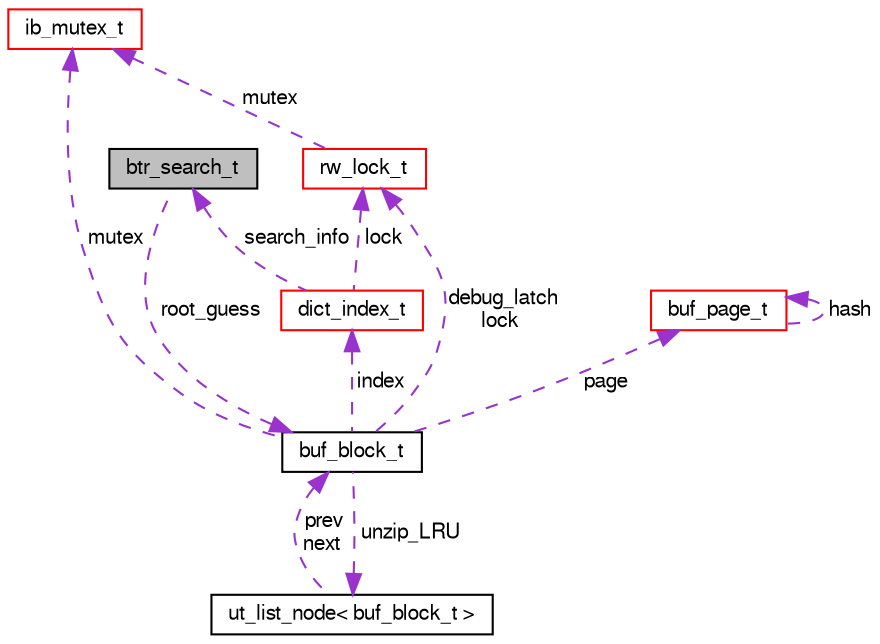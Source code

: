 digraph "btr_search_t"
{
  bgcolor="transparent";
  edge [fontname="FreeSans",fontsize="10",labelfontname="FreeSans",labelfontsize="10"];
  node [fontname="FreeSans",fontsize="10",shape=record];
  Node1 [label="btr_search_t",height=0.2,width=0.4,color="black", fillcolor="grey75", style="filled" fontcolor="black"];
  Node2 -> Node1 [dir="back",color="darkorchid3",fontsize="10",style="dashed",label=" root_guess" ,fontname="FreeSans"];
  Node2 [label="buf_block_t",height=0.2,width=0.4,color="black",URL="$structbuf__block__t.html"];
  Node3 -> Node2 [dir="back",color="darkorchid3",fontsize="10",style="dashed",label=" unzip_LRU" ,fontname="FreeSans"];
  Node3 [label="ut_list_node\< buf_block_t \>",height=0.2,width=0.4,color="black",URL="$structut__list__node.html"];
  Node2 -> Node3 [dir="back",color="darkorchid3",fontsize="10",style="dashed",label=" prev\nnext" ,fontname="FreeSans"];
  Node4 -> Node2 [dir="back",color="darkorchid3",fontsize="10",style="dashed",label=" index" ,fontname="FreeSans"];
  Node4 [label="dict_index_t",height=0.2,width=0.4,color="red",URL="$structdict__index__t.html"];
  Node5 -> Node4 [dir="back",color="darkorchid3",fontsize="10",style="dashed",label=" lock" ,fontname="FreeSans"];
  Node5 [label="rw_lock_t",height=0.2,width=0.4,color="red",URL="$structrw__lock__t.html"];
  Node6 -> Node5 [dir="back",color="darkorchid3",fontsize="10",style="dashed",label=" mutex" ,fontname="FreeSans"];
  Node6 [label="ib_mutex_t",height=0.2,width=0.4,color="red",URL="$structib__mutex__t.html"];
  Node1 -> Node4 [dir="back",color="darkorchid3",fontsize="10",style="dashed",label=" search_info" ,fontname="FreeSans"];
  Node7 -> Node2 [dir="back",color="darkorchid3",fontsize="10",style="dashed",label=" page" ,fontname="FreeSans"];
  Node7 [label="buf_page_t",height=0.2,width=0.4,color="red",URL="$structbuf__page__t.html"];
  Node7 -> Node7 [dir="back",color="darkorchid3",fontsize="10",style="dashed",label=" hash" ,fontname="FreeSans"];
  Node6 -> Node2 [dir="back",color="darkorchid3",fontsize="10",style="dashed",label=" mutex" ,fontname="FreeSans"];
  Node5 -> Node2 [dir="back",color="darkorchid3",fontsize="10",style="dashed",label=" debug_latch\nlock" ,fontname="FreeSans"];
}
